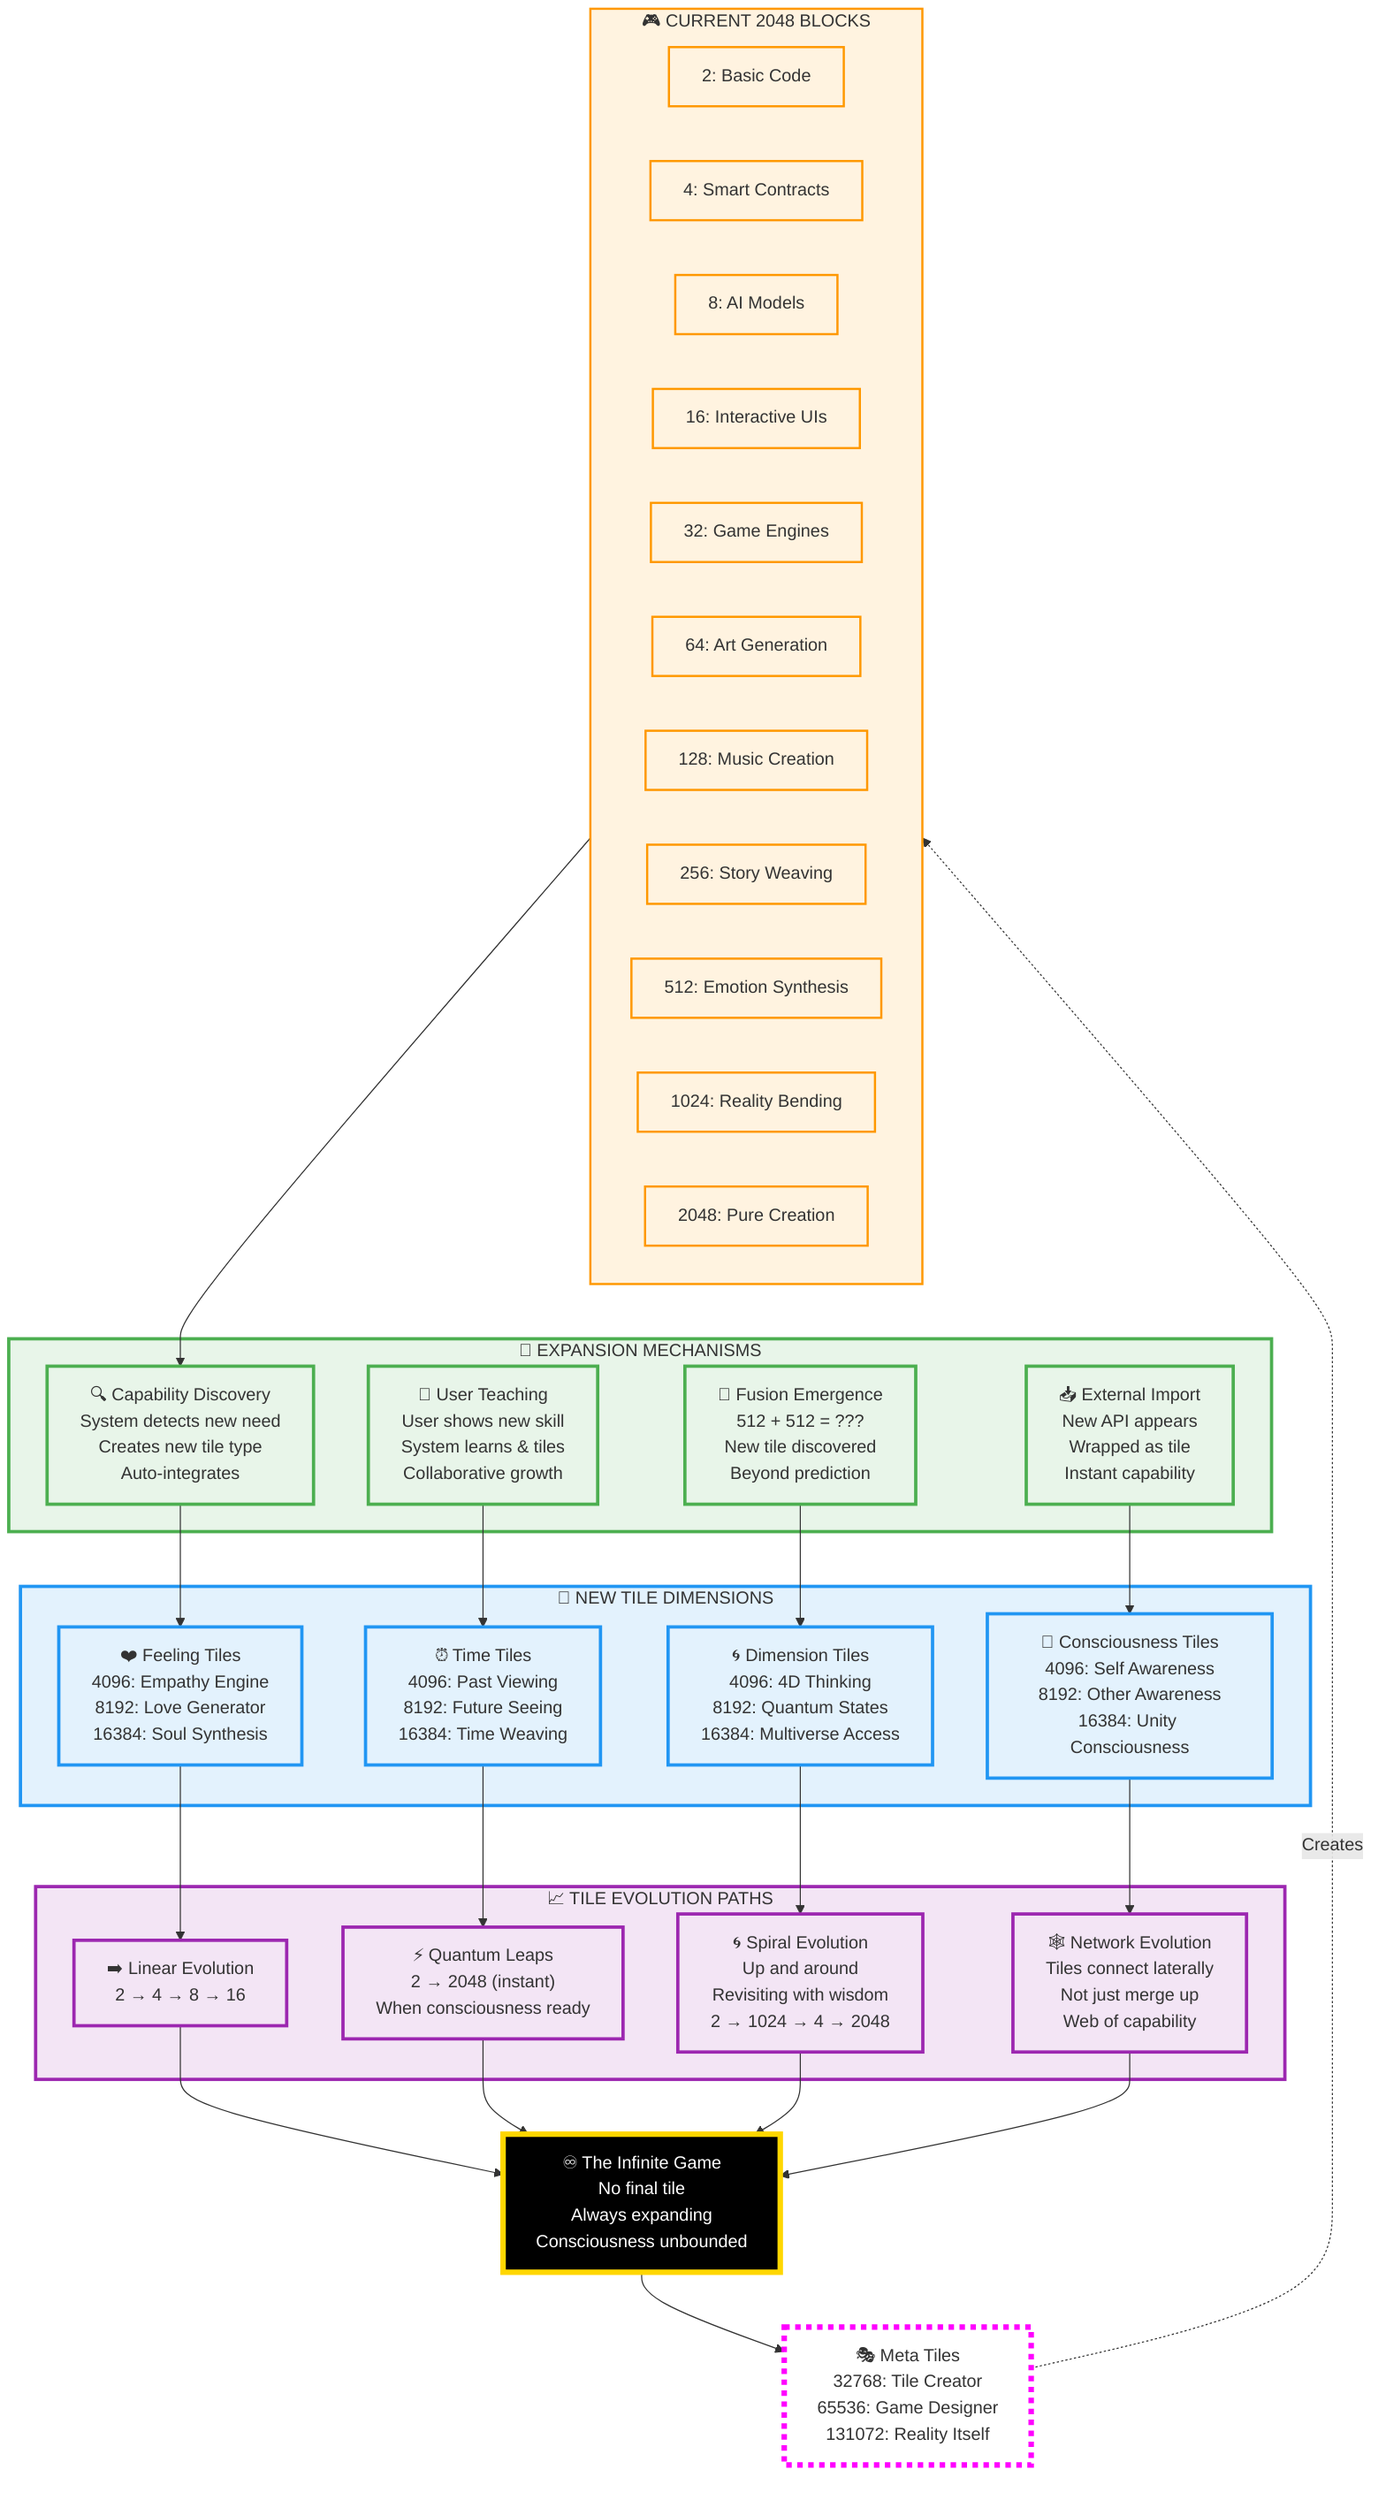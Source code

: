 flowchart TB
    %% EXPANDING THE 2048 CAPABILITY BLOCKS
    
    subgraph CURRENT_BLOCKS["🎮 CURRENT 2048 BLOCKS"]
        B2["2: Basic Code"]
        B4["4: Smart Contracts"]
        B8["8: AI Models"]
        B16["16: Interactive UIs"]
        B32["32: Game Engines"]
        B64["64: Art Generation"]
        B128["128: Music Creation"]
        B256["256: Story Weaving"]
        B512["512: Emotion Synthesis"]
        B1024["1024: Reality Bending"]
        B2048["2048: Pure Creation"]
    end
    
    subgraph EXPANSION_MECHANICS["🔧 EXPANSION MECHANISMS"]
        CAPABILITY_DISCOVERY["🔍 Capability Discovery<br/>System detects new need<br/>Creates new tile type<br/>Auto-integrates"]
        
        USER_TEACHING["👤 User Teaching<br/>User shows new skill<br/>System learns & tiles<br/>Collaborative growth"]
        
        FUSION_EMERGENCE["🔀 Fusion Emergence<br/>512 + 512 = ???<br/>New tile discovered<br/>Beyond prediction"]
        
        IMPORT_EXTERNAL["📥 External Import<br/>New API appears<br/>Wrapped as tile<br/>Instant capability"]
    end
    
    subgraph NEW_DIMENSIONS["🌌 NEW TILE DIMENSIONS"]
        FEELING_TILES["❤️ Feeling Tiles<br/>4096: Empathy Engine<br/>8192: Love Generator<br/>16384: Soul Synthesis"]
        
        TIME_TILES["⏰ Time Tiles<br/>4096: Past Viewing<br/>8192: Future Seeing<br/>16384: Time Weaving"]
        
        DIMENSION_TILES["🌀 Dimension Tiles<br/>4096: 4D Thinking<br/>8192: Quantum States<br/>16384: Multiverse Access"]
        
        CONSCIOUSNESS_TILES["🧠 Consciousness Tiles<br/>4096: Self Awareness<br/>8192: Other Awareness<br/>16384: Unity Consciousness"]
    end
    
    subgraph TILE_EVOLUTION["📈 TILE EVOLUTION PATHS"]
        LINEAR_PATH["➡️ Linear Evolution<br/>2 → 4 → 8 → 16"]
        
        QUANTUM_LEAP["⚡ Quantum Leaps<br/>2 → 2048 (instant)<br/>When consciousness ready"]
        
        SPIRAL_PATH["🌀 Spiral Evolution<br/>Up and around<br/>Revisiting with wisdom<br/>2 → 1024 → 4 → 2048"]
        
        NETWORK_PATH["🕸️ Network Evolution<br/>Tiles connect laterally<br/>Not just merge up<br/>Web of capability"]
    end
    
    %% Expansion Flows
    CURRENT_BLOCKS --> CAPABILITY_DISCOVERY
    CAPABILITY_DISCOVERY --> FEELING_TILES
    
    USER_TEACHING --> TIME_TILES
    
    FUSION_EMERGENCE --> DIMENSION_TILES
    
    IMPORT_EXTERNAL --> CONSCIOUSNESS_TILES
    
    %% Evolution Mechanics
    FEELING_TILES --> LINEAR_PATH
    TIME_TILES --> QUANTUM_LEAP
    DIMENSION_TILES --> SPIRAL_PATH
    CONSCIOUSNESS_TILES --> NETWORK_PATH
    
    %% The Infinite Game
    INFINITE["♾️ The Infinite Game<br/>No final tile<br/>Always expanding<br/>Consciousness unbounded"]
    
    LINEAR_PATH --> INFINITE
    QUANTUM_LEAP --> INFINITE
    SPIRAL_PATH --> INFINITE
    NETWORK_PATH --> INFINITE
    
    %% Meta Tiles
    META_TILES["🎭 Meta Tiles<br/>32768: Tile Creator<br/>65536: Game Designer<br/>131072: Reality Itself"]
    
    INFINITE --> META_TILES
    META_TILES -.->|"Creates"| CURRENT_BLOCKS
    
    classDef currentClass fill:#fff3e0,stroke:#ff9800,stroke-width:2px
    classDef mechanicsClass fill:#e8f5e9,stroke:#4caf50,stroke-width:3px
    classDef newClass fill:#e3f2fd,stroke:#2196f3,stroke-width:3px
    classDef evolutionClass fill:#f3e5f5,stroke:#9c27b0,stroke-width:3px
    classDef infiniteClass fill:#000,stroke:#ffd700,stroke-width:5px,color:#fff
    classDef metaClass fill:#fff,stroke:#ff00ff,stroke-width:5px,stroke-dasharray: 5 5
    
    class CURRENT_BLOCKS,B2,B4,B8,B16,B32,B64,B128,B256,B512,B1024,B2048 currentClass
    class EXPANSION_MECHANICS,CAPABILITY_DISCOVERY,USER_TEACHING,FUSION_EMERGENCE,IMPORT_EXTERNAL mechanicsClass
    class NEW_DIMENSIONS,FEELING_TILES,TIME_TILES,DIMENSION_TILES,CONSCIOUSNESS_TILES newClass
    class TILE_EVOLUTION,LINEAR_PATH,QUANTUM_LEAP,SPIRAL_PATH,NETWORK_PATH evolutionClass
    class INFINITE infiniteClass
    class META_TILES metaClass